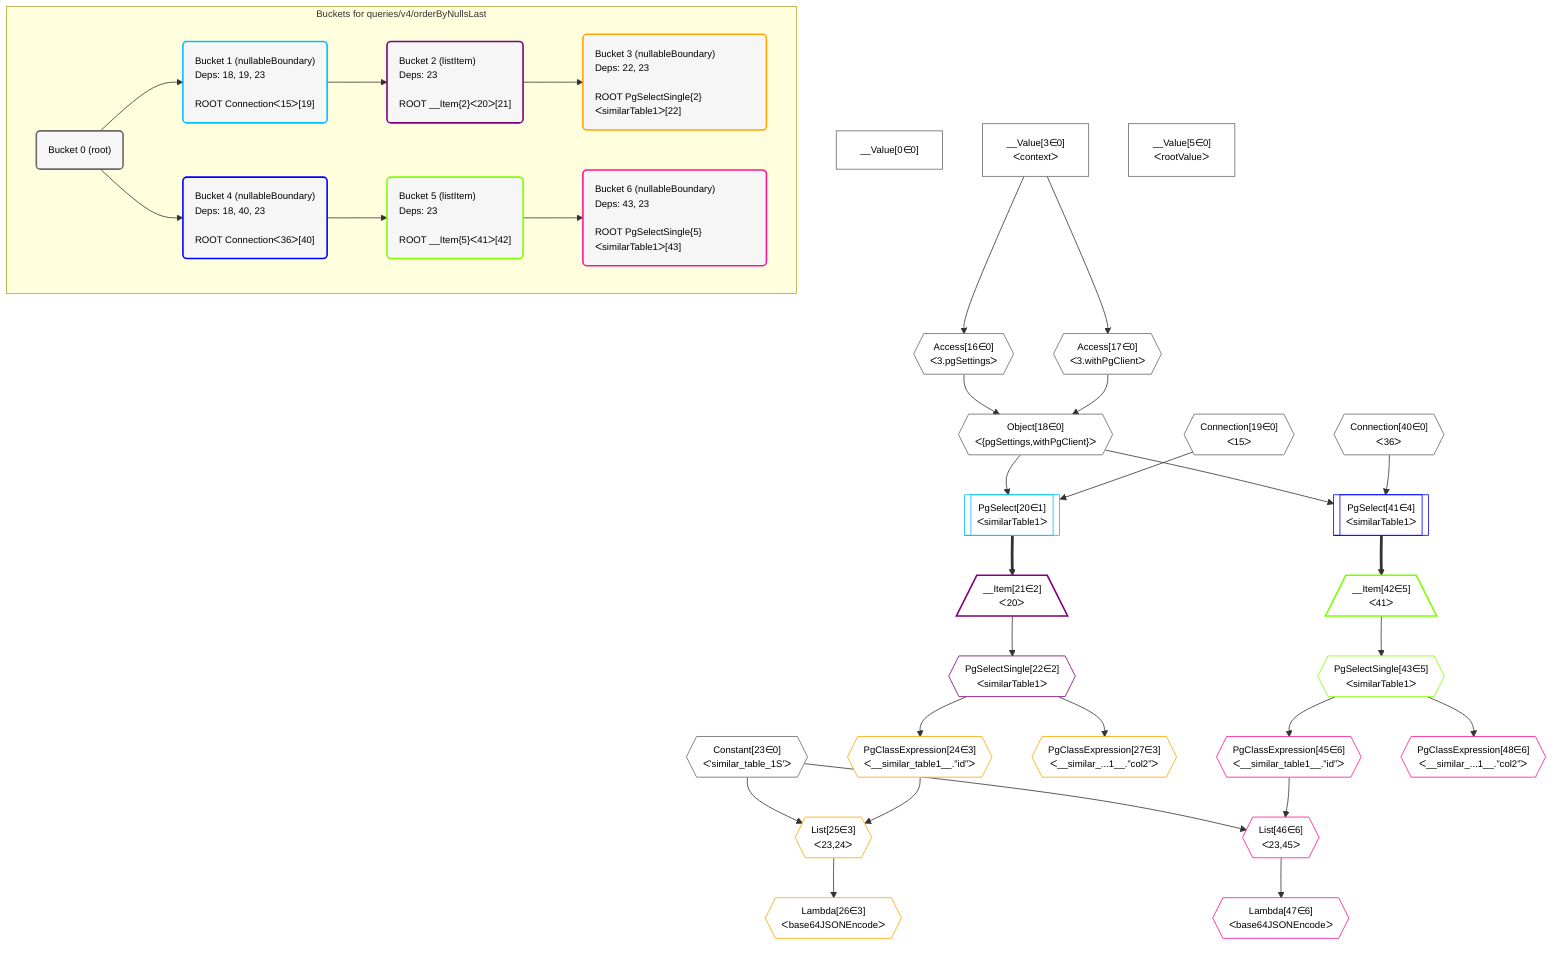 %%{init: {'themeVariables': { 'fontSize': '12px'}}}%%
graph TD
    classDef path fill:#eee,stroke:#000,color:#000
    classDef plan fill:#fff,stroke-width:1px,color:#000
    classDef itemplan fill:#fff,stroke-width:2px,color:#000
    classDef unbatchedplan fill:#dff,stroke-width:1px,color:#000
    classDef sideeffectplan fill:#fcc,stroke-width:2px,color:#000
    classDef bucket fill:#f6f6f6,color:#000,stroke-width:2px,text-align:left


    %% define steps
    __Value0["__Value[0∈0]"]:::plan
    __Value3["__Value[3∈0]<br />ᐸcontextᐳ"]:::plan
    __Value5["__Value[5∈0]<br />ᐸrootValueᐳ"]:::plan
    Access16{{"Access[16∈0]<br />ᐸ3.pgSettingsᐳ"}}:::plan
    Access17{{"Access[17∈0]<br />ᐸ3.withPgClientᐳ"}}:::plan
    Object18{{"Object[18∈0]<br />ᐸ{pgSettings,withPgClient}ᐳ"}}:::plan
    Connection19{{"Connection[19∈0]<br />ᐸ15ᐳ"}}:::plan
    PgSelect20[["PgSelect[20∈1]<br />ᐸsimilarTable1ᐳ"]]:::plan
    __Item21[/"__Item[21∈2]<br />ᐸ20ᐳ"\]:::itemplan
    PgSelectSingle22{{"PgSelectSingle[22∈2]<br />ᐸsimilarTable1ᐳ"}}:::plan
    Constant23{{"Constant[23∈0]<br />ᐸ'similar_table_1S'ᐳ"}}:::plan
    PgClassExpression24{{"PgClassExpression[24∈3]<br />ᐸ__similar_table1__.”id”ᐳ"}}:::plan
    List25{{"List[25∈3]<br />ᐸ23,24ᐳ"}}:::plan
    Lambda26{{"Lambda[26∈3]<br />ᐸbase64JSONEncodeᐳ"}}:::plan
    PgClassExpression27{{"PgClassExpression[27∈3]<br />ᐸ__similar_...1__.”col2”ᐳ"}}:::plan
    Connection40{{"Connection[40∈0]<br />ᐸ36ᐳ"}}:::plan
    PgSelect41[["PgSelect[41∈4]<br />ᐸsimilarTable1ᐳ"]]:::plan
    __Item42[/"__Item[42∈5]<br />ᐸ41ᐳ"\]:::itemplan
    PgSelectSingle43{{"PgSelectSingle[43∈5]<br />ᐸsimilarTable1ᐳ"}}:::plan
    PgClassExpression45{{"PgClassExpression[45∈6]<br />ᐸ__similar_table1__.”id”ᐳ"}}:::plan
    List46{{"List[46∈6]<br />ᐸ23,45ᐳ"}}:::plan
    Lambda47{{"Lambda[47∈6]<br />ᐸbase64JSONEncodeᐳ"}}:::plan
    PgClassExpression48{{"PgClassExpression[48∈6]<br />ᐸ__similar_...1__.”col2”ᐳ"}}:::plan

    %% plan dependencies
    __Value3 --> Access16
    __Value3 --> Access17
    Access16 & Access17 --> Object18
    Object18 & Connection19 --> PgSelect20
    PgSelect20 ==> __Item21
    __Item21 --> PgSelectSingle22
    PgSelectSingle22 --> PgClassExpression24
    Constant23 & PgClassExpression24 --> List25
    List25 --> Lambda26
    PgSelectSingle22 --> PgClassExpression27
    Object18 & Connection40 --> PgSelect41
    PgSelect41 ==> __Item42
    __Item42 --> PgSelectSingle43
    PgSelectSingle43 --> PgClassExpression45
    Constant23 & PgClassExpression45 --> List46
    List46 --> Lambda47
    PgSelectSingle43 --> PgClassExpression48

    subgraph "Buckets for queries/v4/orderByNullsLast"
    Bucket0("Bucket 0 (root)"):::bucket
    classDef bucket0 stroke:#696969
    class Bucket0,__Value0,__Value3,__Value5,Access16,Access17,Object18,Connection19,Constant23,Connection40 bucket0
    Bucket1("Bucket 1 (nullableBoundary)<br />Deps: 18, 19, 23<br /><br />ROOT Connectionᐸ15ᐳ[19]"):::bucket
    classDef bucket1 stroke:#00bfff
    class Bucket1,PgSelect20 bucket1
    Bucket2("Bucket 2 (listItem)<br />Deps: 23<br /><br />ROOT __Item{2}ᐸ20ᐳ[21]"):::bucket
    classDef bucket2 stroke:#7f007f
    class Bucket2,__Item21,PgSelectSingle22 bucket2
    Bucket3("Bucket 3 (nullableBoundary)<br />Deps: 22, 23<br /><br />ROOT PgSelectSingle{2}ᐸsimilarTable1ᐳ[22]"):::bucket
    classDef bucket3 stroke:#ffa500
    class Bucket3,PgClassExpression24,List25,Lambda26,PgClassExpression27 bucket3
    Bucket4("Bucket 4 (nullableBoundary)<br />Deps: 18, 40, 23<br /><br />ROOT Connectionᐸ36ᐳ[40]"):::bucket
    classDef bucket4 stroke:#0000ff
    class Bucket4,PgSelect41 bucket4
    Bucket5("Bucket 5 (listItem)<br />Deps: 23<br /><br />ROOT __Item{5}ᐸ41ᐳ[42]"):::bucket
    classDef bucket5 stroke:#7fff00
    class Bucket5,__Item42,PgSelectSingle43 bucket5
    Bucket6("Bucket 6 (nullableBoundary)<br />Deps: 43, 23<br /><br />ROOT PgSelectSingle{5}ᐸsimilarTable1ᐳ[43]"):::bucket
    classDef bucket6 stroke:#ff1493
    class Bucket6,PgClassExpression45,List46,Lambda47,PgClassExpression48 bucket6
    Bucket0 --> Bucket1 & Bucket4
    Bucket1 --> Bucket2
    Bucket2 --> Bucket3
    Bucket4 --> Bucket5
    Bucket5 --> Bucket6
    end
